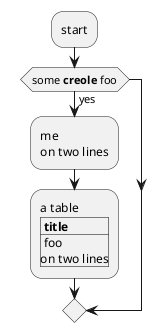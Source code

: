 {
  "sha1": "tevjtmyh2njyt1mfp1sdg5kv7kwxpew",
  "insertion": {
    "when": "2024-06-04T17:28:46.124Z",
    "user": "plantuml@gmail.com"
  }
}
@startuml
:start;
if (some **creole** foo) then (yes)
  :me\non two lines;
  :a table
  |= title |
  | foo\non two lines|;
endif
@enduml
